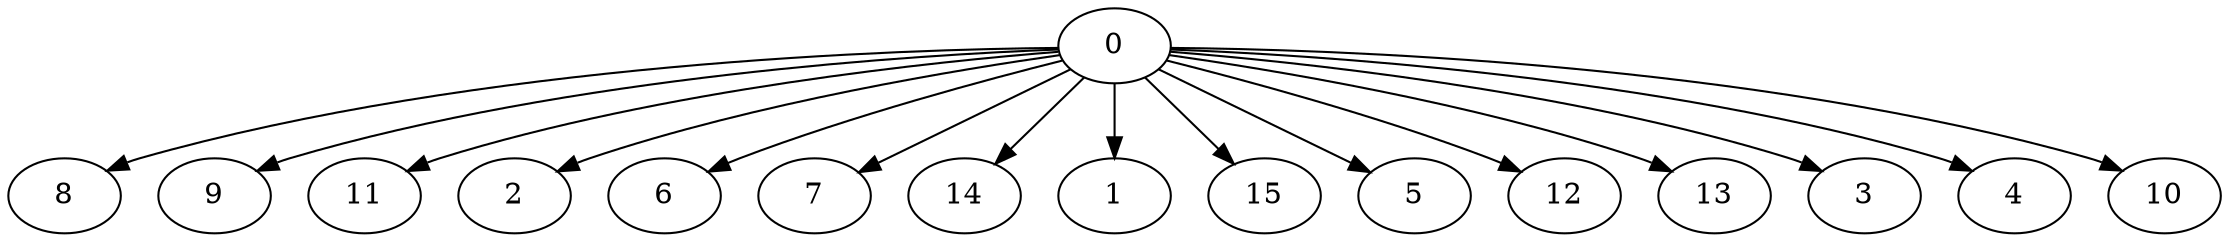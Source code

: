 digraph "Fork_Nodes_16_CCR_9.95_WeightType_Random" {
	graph ["Duplicate states"=0,
		GraphType=Fork,
		"Max states in OPEN"=0,
		Modes="120000ms; topo-ordered tasks, ; Pruning: task equivalence, fixed order ready list, ; F-value: ; Optimisation: best schedule length (\
SL) optimisation on equal, ",
		NumberOfTasks=16,
		"Pruned using list schedule length"=51,
		"States removed from OPEN"=0,
		TargetSystem="Homogeneous-2",
		"Time to schedule (ms)"=91,
		"Total idle time"=32,
		"Total schedule length"=59,
		"Total sequential time"=85,
		"Total states created"=159
	];
	0	["Finish time"=4,
		Processor=0,
		"Start time"=0,
		Weight=4];
	8	["Finish time"=59,
		Processor=1,
		"Start time"=49,
		Weight=10];
	0 -> 8	[Weight=45];
	9	["Finish time"=52,
		Processor=0,
		"Start time"=42,
		Weight=10];
	0 -> 9	[Weight=90];
	11	["Finish time"=18,
		Processor=0,
		"Start time"=10,
		Weight=8];
	0 -> 11	[Weight=54];
	2	["Finish time"=29,
		Processor=1,
		"Start time"=22,
		Weight=7];
	0 -> 2	[Weight=18];
	6	["Finish time"=58,
		Processor=0,
		"Start time"=52,
		Weight=6];
	0 -> 6	[Weight=90];
	7	["Finish time"=37,
		Processor=0,
		"Start time"=31,
		Weight=6];
	0 -> 7	[Weight=81];
	14	["Finish time"=35,
		Processor=1,
		"Start time"=29,
		Weight=6];
	0 -> 14	[Weight=18];
	1	["Finish time"=25,
		Processor=0,
		"Start time"=20,
		Weight=5];
	0 -> 1	[Weight=72];
	15	["Finish time"=42,
		Processor=0,
		"Start time"=37,
		Weight=5];
	0 -> 15	[Weight=81];
	5	["Finish time"=44,
		Processor=1,
		"Start time"=40,
		Weight=4];
	0 -> 5	[Weight=36];
	12	["Finish time"=10,
		Processor=0,
		"Start time"=6,
		Weight=4];
	0 -> 12	[Weight=45];
	13	["Finish time"=29,
		Processor=0,
		"Start time"=25,
		Weight=4];
	0 -> 13	[Weight=72];
	3	["Finish time"=6,
		Processor=0,
		"Start time"=4,
		Weight=2];
	0 -> 3	[Weight=18];
	4	["Finish time"=20,
		Processor=0,
		"Start time"=18,
		Weight=2];
	0 -> 4	[Weight=54];
	10	["Finish time"=31,
		Processor=0,
		"Start time"=29,
		Weight=2];
	0 -> 10	[Weight=72];
}
